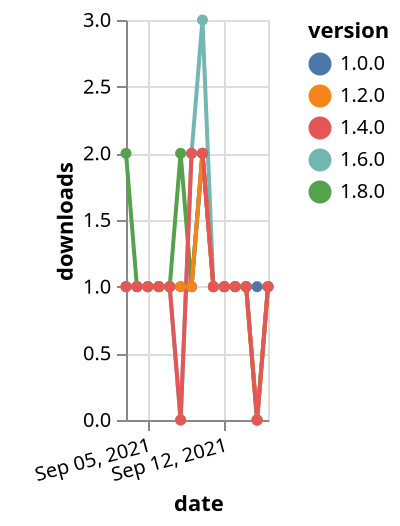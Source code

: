 {"$schema": "https://vega.github.io/schema/vega-lite/v5.json", "description": "A simple bar chart with embedded data.", "data": {"values": [{"date": "2021-09-03", "total": 202, "delta": 1, "version": "1.6.0"}, {"date": "2021-09-04", "total": 203, "delta": 1, "version": "1.6.0"}, {"date": "2021-09-05", "total": 204, "delta": 1, "version": "1.6.0"}, {"date": "2021-09-06", "total": 205, "delta": 1, "version": "1.6.0"}, {"date": "2021-09-07", "total": 206, "delta": 1, "version": "1.6.0"}, {"date": "2021-09-08", "total": 206, "delta": 0, "version": "1.6.0"}, {"date": "2021-09-09", "total": 208, "delta": 2, "version": "1.6.0"}, {"date": "2021-09-10", "total": 211, "delta": 3, "version": "1.6.0"}, {"date": "2021-09-11", "total": 212, "delta": 1, "version": "1.6.0"}, {"date": "2021-09-12", "total": 213, "delta": 1, "version": "1.6.0"}, {"date": "2021-09-13", "total": 214, "delta": 1, "version": "1.6.0"}, {"date": "2021-09-14", "total": 215, "delta": 1, "version": "1.6.0"}, {"date": "2021-09-15", "total": 215, "delta": 0, "version": "1.6.0"}, {"date": "2021-09-16", "total": 216, "delta": 1, "version": "1.6.0"}, {"date": "2021-09-03", "total": 122, "delta": 2, "version": "1.8.0"}, {"date": "2021-09-04", "total": 123, "delta": 1, "version": "1.8.0"}, {"date": "2021-09-05", "total": 124, "delta": 1, "version": "1.8.0"}, {"date": "2021-09-06", "total": 125, "delta": 1, "version": "1.8.0"}, {"date": "2021-09-07", "total": 126, "delta": 1, "version": "1.8.0"}, {"date": "2021-09-08", "total": 128, "delta": 2, "version": "1.8.0"}, {"date": "2021-09-09", "total": 129, "delta": 1, "version": "1.8.0"}, {"date": "2021-09-10", "total": 131, "delta": 2, "version": "1.8.0"}, {"date": "2021-09-11", "total": 132, "delta": 1, "version": "1.8.0"}, {"date": "2021-09-12", "total": 133, "delta": 1, "version": "1.8.0"}, {"date": "2021-09-13", "total": 134, "delta": 1, "version": "1.8.0"}, {"date": "2021-09-14", "total": 135, "delta": 1, "version": "1.8.0"}, {"date": "2021-09-15", "total": 135, "delta": 0, "version": "1.8.0"}, {"date": "2021-09-16", "total": 136, "delta": 1, "version": "1.8.0"}, {"date": "2021-09-03", "total": 204, "delta": 1, "version": "1.0.0"}, {"date": "2021-09-04", "total": 205, "delta": 1, "version": "1.0.0"}, {"date": "2021-09-05", "total": 206, "delta": 1, "version": "1.0.0"}, {"date": "2021-09-06", "total": 207, "delta": 1, "version": "1.0.0"}, {"date": "2021-09-07", "total": 208, "delta": 1, "version": "1.0.0"}, {"date": "2021-09-08", "total": 209, "delta": 1, "version": "1.0.0"}, {"date": "2021-09-09", "total": 210, "delta": 1, "version": "1.0.0"}, {"date": "2021-09-10", "total": 212, "delta": 2, "version": "1.0.0"}, {"date": "2021-09-11", "total": 213, "delta": 1, "version": "1.0.0"}, {"date": "2021-09-12", "total": 214, "delta": 1, "version": "1.0.0"}, {"date": "2021-09-13", "total": 215, "delta": 1, "version": "1.0.0"}, {"date": "2021-09-14", "total": 216, "delta": 1, "version": "1.0.0"}, {"date": "2021-09-15", "total": 217, "delta": 1, "version": "1.0.0"}, {"date": "2021-09-16", "total": 218, "delta": 1, "version": "1.0.0"}, {"date": "2021-09-03", "total": 194, "delta": 1, "version": "1.2.0"}, {"date": "2021-09-04", "total": 195, "delta": 1, "version": "1.2.0"}, {"date": "2021-09-05", "total": 196, "delta": 1, "version": "1.2.0"}, {"date": "2021-09-06", "total": 197, "delta": 1, "version": "1.2.0"}, {"date": "2021-09-07", "total": 198, "delta": 1, "version": "1.2.0"}, {"date": "2021-09-08", "total": 199, "delta": 1, "version": "1.2.0"}, {"date": "2021-09-09", "total": 200, "delta": 1, "version": "1.2.0"}, {"date": "2021-09-10", "total": 202, "delta": 2, "version": "1.2.0"}, {"date": "2021-09-11", "total": 203, "delta": 1, "version": "1.2.0"}, {"date": "2021-09-12", "total": 204, "delta": 1, "version": "1.2.0"}, {"date": "2021-09-13", "total": 205, "delta": 1, "version": "1.2.0"}, {"date": "2021-09-14", "total": 206, "delta": 1, "version": "1.2.0"}, {"date": "2021-09-15", "total": 206, "delta": 0, "version": "1.2.0"}, {"date": "2021-09-16", "total": 207, "delta": 1, "version": "1.2.0"}, {"date": "2021-09-03", "total": 168, "delta": 1, "version": "1.4.0"}, {"date": "2021-09-04", "total": 169, "delta": 1, "version": "1.4.0"}, {"date": "2021-09-05", "total": 170, "delta": 1, "version": "1.4.0"}, {"date": "2021-09-06", "total": 171, "delta": 1, "version": "1.4.0"}, {"date": "2021-09-07", "total": 172, "delta": 1, "version": "1.4.0"}, {"date": "2021-09-08", "total": 172, "delta": 0, "version": "1.4.0"}, {"date": "2021-09-09", "total": 174, "delta": 2, "version": "1.4.0"}, {"date": "2021-09-10", "total": 176, "delta": 2, "version": "1.4.0"}, {"date": "2021-09-11", "total": 177, "delta": 1, "version": "1.4.0"}, {"date": "2021-09-12", "total": 178, "delta": 1, "version": "1.4.0"}, {"date": "2021-09-13", "total": 179, "delta": 1, "version": "1.4.0"}, {"date": "2021-09-14", "total": 180, "delta": 1, "version": "1.4.0"}, {"date": "2021-09-15", "total": 180, "delta": 0, "version": "1.4.0"}, {"date": "2021-09-16", "total": 181, "delta": 1, "version": "1.4.0"}]}, "width": "container", "mark": {"type": "line", "point": {"filled": true}}, "encoding": {"x": {"field": "date", "type": "temporal", "timeUnit": "yearmonthdate", "title": "date", "axis": {"labelAngle": -15}}, "y": {"field": "delta", "type": "quantitative", "title": "downloads"}, "color": {"field": "version", "type": "nominal"}, "tooltip": {"field": "delta"}}}